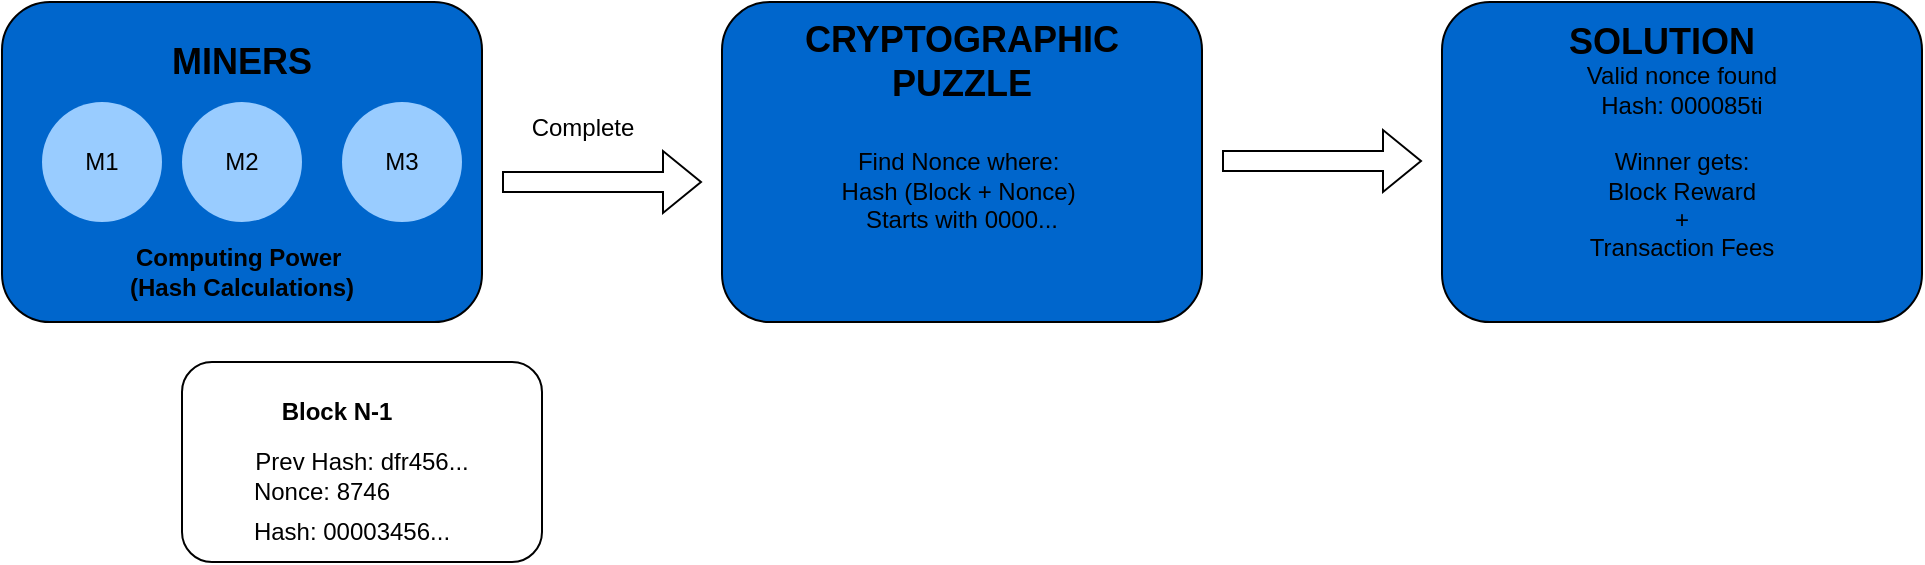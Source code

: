 <mxfile version="28.2.0">
  <diagram name="Page-1" id="j1mJZ6CzVPzSqW4PU9dT">
    <mxGraphModel dx="1111" dy="465" grid="1" gridSize="10" guides="1" tooltips="1" connect="1" arrows="1" fold="1" page="1" pageScale="1" pageWidth="850" pageHeight="1100" math="0" shadow="0">
      <root>
        <mxCell id="0" />
        <mxCell id="1" parent="0" />
        <mxCell id="S6FOuybIhwKvVRD5kidw-1" value="" style="rounded=1;whiteSpace=wrap;html=1;fillColor=#0066CC;" vertex="1" parent="1">
          <mxGeometry x="40" y="40" width="240" height="160" as="geometry" />
        </mxCell>
        <mxCell id="S6FOuybIhwKvVRD5kidw-4" value="M1" style="ellipse;whiteSpace=wrap;html=1;aspect=fixed;fillColor=#99CCFF;strokeColor=none;" vertex="1" parent="1">
          <mxGeometry x="60" y="90" width="60" height="60" as="geometry" />
        </mxCell>
        <mxCell id="S6FOuybIhwKvVRD5kidw-5" value="M2" style="ellipse;whiteSpace=wrap;html=1;aspect=fixed;fillColor=#99CCFF;strokeColor=none;" vertex="1" parent="1">
          <mxGeometry x="130" y="90" width="60" height="60" as="geometry" />
        </mxCell>
        <mxCell id="S6FOuybIhwKvVRD5kidw-6" value="M3" style="ellipse;whiteSpace=wrap;html=1;aspect=fixed;fillColor=#99CCFF;strokeColor=none;" vertex="1" parent="1">
          <mxGeometry x="210" y="90" width="60" height="60" as="geometry" />
        </mxCell>
        <mxCell id="S6FOuybIhwKvVRD5kidw-7" value="&lt;b&gt;&lt;font style=&quot;font-size: 18px;&quot;&gt;MINERS&lt;/font&gt;&lt;/b&gt;" style="text;html=1;align=center;verticalAlign=middle;whiteSpace=wrap;rounded=0;strokeColor=none;" vertex="1" parent="1">
          <mxGeometry x="105" y="50" width="110" height="40" as="geometry" />
        </mxCell>
        <mxCell id="S6FOuybIhwKvVRD5kidw-8" value="&lt;b&gt;Computing Power&amp;nbsp;&lt;/b&gt;&lt;div&gt;&lt;b&gt;(Hash Calculations)&lt;/b&gt;&lt;/div&gt;" style="text;html=1;align=center;verticalAlign=middle;whiteSpace=wrap;rounded=0;" vertex="1" parent="1">
          <mxGeometry x="90" y="160" width="140" height="30" as="geometry" />
        </mxCell>
        <mxCell id="S6FOuybIhwKvVRD5kidw-9" value="" style="shape=flexArrow;endArrow=classic;html=1;rounded=0;" edge="1" parent="1">
          <mxGeometry width="50" height="50" relative="1" as="geometry">
            <mxPoint x="290" y="130" as="sourcePoint" />
            <mxPoint x="390" y="130" as="targetPoint" />
          </mxGeometry>
        </mxCell>
        <mxCell id="S6FOuybIhwKvVRD5kidw-10" value="&lt;div&gt;&lt;br&gt;&lt;/div&gt;&lt;div&gt;&lt;br&gt;&lt;/div&gt;&lt;div&gt;&lt;br&gt;&lt;/div&gt;Find Nonce where:&amp;nbsp;&lt;div&gt;Hash (Block + Nonce)&amp;nbsp;&lt;/div&gt;&lt;div&gt;Starts with 0000...&lt;/div&gt;&lt;div&gt;&lt;br&gt;&lt;/div&gt;" style="rounded=1;whiteSpace=wrap;html=1;fillColor=#0066CC;" vertex="1" parent="1">
          <mxGeometry x="400" y="40" width="240" height="160" as="geometry" />
        </mxCell>
        <mxCell id="S6FOuybIhwKvVRD5kidw-11" value="&lt;b&gt;&lt;font style=&quot;font-size: 18px;&quot;&gt;CRYPTOGRAPHIC PUZZLE&lt;/font&gt;&lt;/b&gt;" style="text;html=1;align=center;verticalAlign=middle;whiteSpace=wrap;rounded=0;strokeColor=none;" vertex="1" parent="1">
          <mxGeometry x="410" y="50" width="220" height="40" as="geometry" />
        </mxCell>
        <mxCell id="S6FOuybIhwKvVRD5kidw-12" value="Complete" style="text;html=1;align=center;verticalAlign=middle;resizable=0;points=[];autosize=1;strokeColor=none;fillColor=none;" vertex="1" parent="1">
          <mxGeometry x="295" y="88" width="70" height="30" as="geometry" />
        </mxCell>
        <mxCell id="S6FOuybIhwKvVRD5kidw-14" value="" style="shape=flexArrow;endArrow=classic;html=1;rounded=0;" edge="1" parent="1">
          <mxGeometry width="50" height="50" relative="1" as="geometry">
            <mxPoint x="650" y="119.5" as="sourcePoint" />
            <mxPoint x="750" y="119.5" as="targetPoint" />
          </mxGeometry>
        </mxCell>
        <mxCell id="S6FOuybIhwKvVRD5kidw-15" value="Valid nonce found&lt;div&gt;Hash: 000085ti&lt;/div&gt;&lt;div&gt;&lt;br&gt;&lt;/div&gt;&lt;div&gt;Winner gets:&lt;/div&gt;&lt;div&gt;Block Reward&lt;/div&gt;&lt;div&gt;+&lt;/div&gt;&lt;div&gt;Transaction Fees&lt;/div&gt;" style="rounded=1;whiteSpace=wrap;html=1;fillColor=#0066CC;" vertex="1" parent="1">
          <mxGeometry x="760" y="40" width="240" height="160" as="geometry" />
        </mxCell>
        <mxCell id="S6FOuybIhwKvVRD5kidw-16" value="&lt;b&gt;&lt;font style=&quot;font-size: 18px;&quot;&gt;SOLUTION&lt;/font&gt;&lt;/b&gt;&lt;div&gt;&lt;b&gt;&lt;font style=&quot;font-size: 18px;&quot;&gt;&lt;br&gt;&lt;/font&gt;&lt;/b&gt;&lt;/div&gt;" style="text;html=1;align=center;verticalAlign=middle;whiteSpace=wrap;rounded=0;strokeColor=none;" vertex="1" parent="1">
          <mxGeometry x="760" y="50" width="220" height="42" as="geometry" />
        </mxCell>
        <mxCell id="S6FOuybIhwKvVRD5kidw-17" value="" style="rounded=1;whiteSpace=wrap;html=1;" vertex="1" parent="1">
          <mxGeometry x="130" y="220" width="180" height="100" as="geometry" />
        </mxCell>
        <mxCell id="S6FOuybIhwKvVRD5kidw-18" value="&lt;b&gt;Block N-1&lt;/b&gt;" style="text;html=1;align=center;verticalAlign=middle;whiteSpace=wrap;rounded=0;" vertex="1" parent="1">
          <mxGeometry x="155" y="230" width="105" height="30" as="geometry" />
        </mxCell>
        <mxCell id="S6FOuybIhwKvVRD5kidw-21" value="Prev Hash: dfr456..." style="text;html=1;align=center;verticalAlign=middle;whiteSpace=wrap;rounded=0;" vertex="1" parent="1">
          <mxGeometry x="150" y="255" width="140" height="30" as="geometry" />
        </mxCell>
        <mxCell id="S6FOuybIhwKvVRD5kidw-24" value="Nonce: 8746" style="text;html=1;align=center;verticalAlign=middle;whiteSpace=wrap;rounded=0;" vertex="1" parent="1">
          <mxGeometry x="130" y="270" width="140" height="30" as="geometry" />
        </mxCell>
        <mxCell id="S6FOuybIhwKvVRD5kidw-25" value="Hash: 00003456..." style="text;html=1;align=center;verticalAlign=middle;whiteSpace=wrap;rounded=0;" vertex="1" parent="1">
          <mxGeometry x="130" y="290" width="170" height="30" as="geometry" />
        </mxCell>
      </root>
    </mxGraphModel>
  </diagram>
</mxfile>
